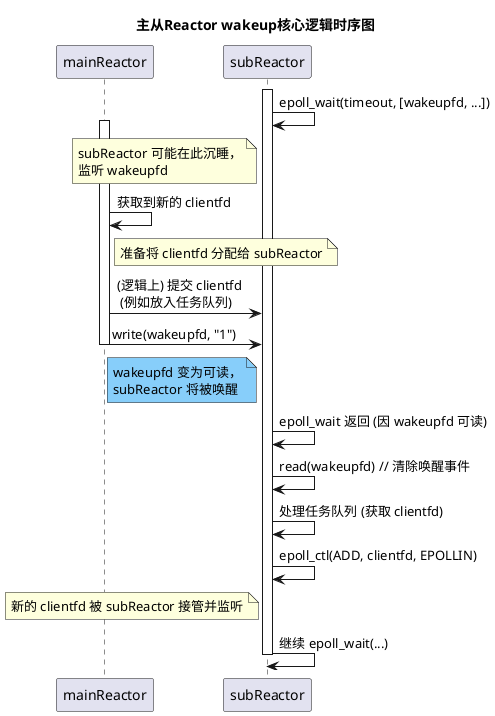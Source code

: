 @startuml
title 主从Reactor wakeup核心逻辑时序图

participant mainReactor
participant subReactor

activate subReactor
subReactor -> subReactor: epoll_wait(timeout, [wakeupfd, ...])
note left of subReactor: subReactor 可能在此沉睡，\n监听 wakeupfd

activate mainReactor
mainReactor -> mainReactor: 获取到新的 clientfd
note right of mainReactor: 准备将 clientfd 分配给 subReactor

mainReactor -> subReactor: (逻辑上) 提交 clientfd \n (例如放入任务队列)
mainReactor -> subReactor: write(wakeupfd, "1")
note left of subReactor #LightSkyBlue: wakeupfd 变为可读，\nsubReactor 将被唤醒

deactivate mainReactor

subReactor -> subReactor: epoll_wait 返回 (因 wakeupfd 可读)
subReactor -> subReactor: read(wakeupfd) // 清除唤醒事件
subReactor -> subReactor: 处理任务队列 (获取 clientfd)
subReactor -> subReactor: epoll_ctl(ADD, clientfd, EPOLLIN)
note left of subReactor: 新的 clientfd 被 subReactor 接管并监听

subReactor -> subReactor: 继续 epoll_wait(...)
deactivate subReactor

@enduml